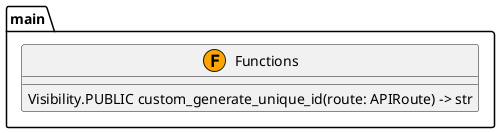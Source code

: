 @startuml
skinparam classAttributeIconSize 0

package "main" {
  class Functions <<(F,orange)>> {
    Visibility.PUBLIC custom_generate_unique_id(route: APIRoute) -> str
  }
}

' Relationships
@enduml